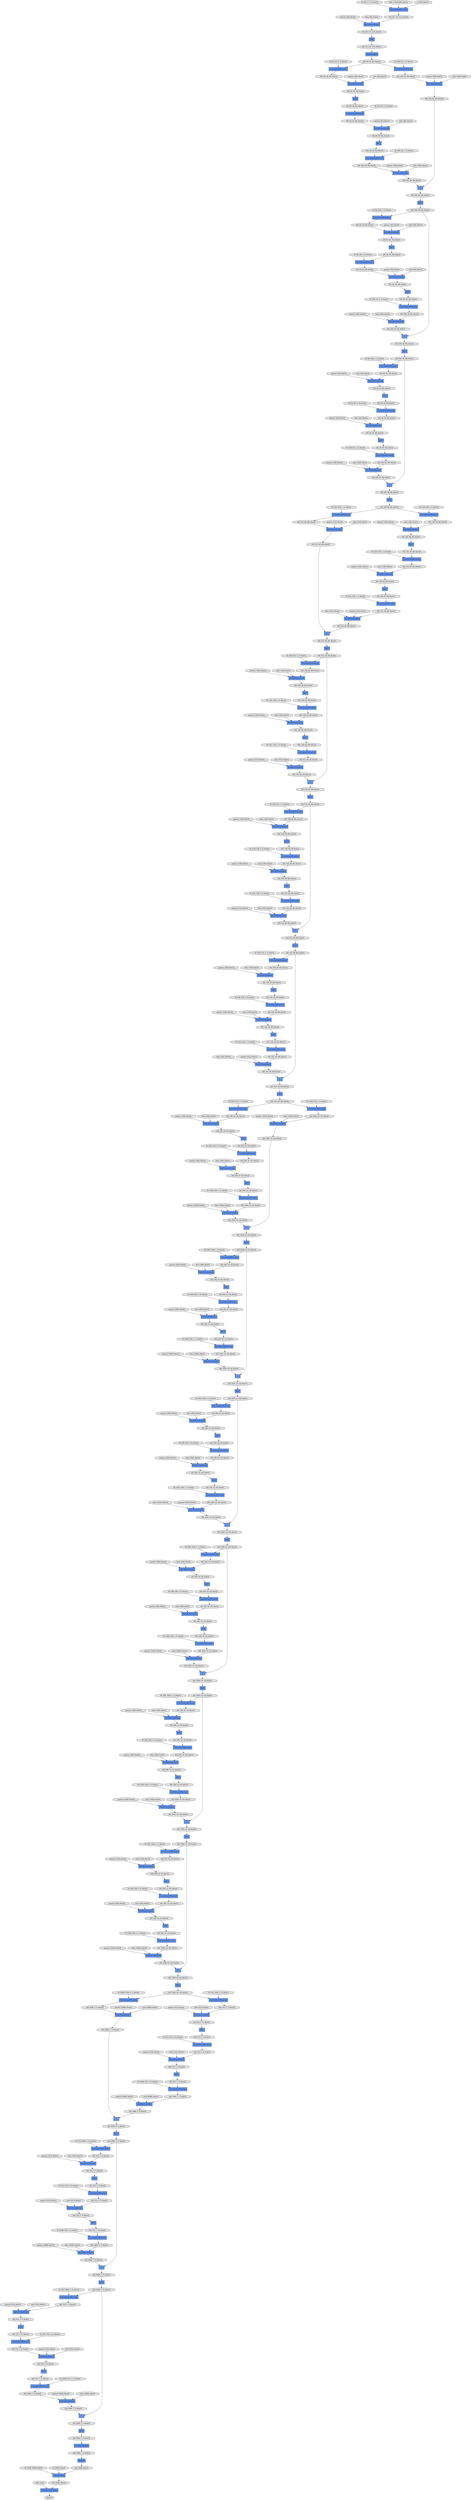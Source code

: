 digraph graphname{rankdir=TB;47863405117520 [label="(64, 256, 56, 56), float32",shape="octagon",fillcolor="#E0E0E0",style="filled"];47863405117712 [label="(64, 64, 56, 56), float32",shape="octagon",fillcolor="#E0E0E0",style="filled"];47861638529296 [label="W: (256, 64, 1, 1), float32",shape="octagon",fillcolor="#E0E0E0",style="filled"];47863412195664 [label="(64, 1000), float32",shape="octagon",fillcolor="#E0E0E0",style="filled"];47863405117904 [label="_ + _",shape="record",fillcolor="#6495ED",style="filled"];47861638595024 [label="gamma: (256), float32",shape="octagon",fillcolor="#E0E0E0",style="filled"];47861638660624 [label="gamma: (512), float32",shape="octagon",fillcolor="#E0E0E0",style="filled"];47863405117968 [label="Convolution2DFunction",shape="record",fillcolor="#6495ED",style="filled"];47863405118096 [label="ReLU",shape="record",fillcolor="#6495ED",style="filled"];47863412196048 [label="float32",shape="octagon",fillcolor="#E0E0E0",style="filled"];47863405118160 [label="ReLU",shape="record",fillcolor="#6495ED",style="filled"];47861638595344 [label="beta: (256), float32",shape="octagon",fillcolor="#E0E0E0",style="filled"];47861638529808 [label="gamma: (256), float32",shape="octagon",fillcolor="#E0E0E0",style="filled"];47863405118224 [label="Convolution2DFunction",shape="record",fillcolor="#6495ED",style="filled"];47861638660944 [label="beta: (512), float32",shape="octagon",fillcolor="#E0E0E0",style="filled"];47863405118288 [label="Convolution2DFunction",shape="record",fillcolor="#6495ED",style="filled"];47863405118352 [label="(64, 64, 56, 56), float32",shape="octagon",fillcolor="#E0E0E0",style="filled"];47863405118544 [label="(64, 64, 56, 56), float32",shape="octagon",fillcolor="#E0E0E0",style="filled"];47861638530128 [label="beta: (256), float32",shape="octagon",fillcolor="#E0E0E0",style="filled"];47861638595856 [label="W: (64, 256, 1, 1), float32",shape="octagon",fillcolor="#E0E0E0",style="filled"];47863405118736 [label="(64, 256, 56, 56), float32",shape="octagon",fillcolor="#E0E0E0",style="filled"];47861638661456 [label="W: (128, 512, 1, 1), float32",shape="octagon",fillcolor="#E0E0E0",style="filled"];47861638530576 [label="_ + _",shape="record",fillcolor="#6495ED",style="filled"];47863405119184 [label="BatchNormalization",shape="record",fillcolor="#6495ED",style="filled"];47861638596368 [label="gamma: (64), float32",shape="octagon",fillcolor="#E0E0E0",style="filled"];47863405119248 [label="(64, 64, 56, 56), float32",shape="octagon",fillcolor="#E0E0E0",style="filled"];47861638661968 [label="gamma: (128), float32",shape="octagon",fillcolor="#E0E0E0",style="filled"];47863405119376 [label="ReLU",shape="record",fillcolor="#6495ED",style="filled"];47861638530960 [label="W: (64, 256, 1, 1), float32",shape="octagon",fillcolor="#E0E0E0",style="filled"];47863405119440 [label="BatchNormalization",shape="record",fillcolor="#6495ED",style="filled"];47863405119504 [label="(64, 64, 56, 56), float32",shape="octagon",fillcolor="#E0E0E0",style="filled"];47861638596688 [label="beta: (64), float32",shape="octagon",fillcolor="#E0E0E0",style="filled"];47863405119568 [label="ReLU",shape="record",fillcolor="#6495ED",style="filled"];47861638662288 [label="beta: (128), float32",shape="octagon",fillcolor="#E0E0E0",style="filled"];47863405119632 [label="(64, 256, 56, 56), float32",shape="octagon",fillcolor="#E0E0E0",style="filled"];47863405119696 [label="(64, 256, 56, 56), float32",shape="octagon",fillcolor="#E0E0E0",style="filled"];47861638531344 [label="gamma: (64), float32",shape="octagon",fillcolor="#E0E0E0",style="filled"];47863405119824 [label="(64, 64, 56, 56), float32",shape="octagon",fillcolor="#E0E0E0",style="filled"];47861638597008 [label="W: (64, 64, 3, 3), float32",shape="octagon",fillcolor="#E0E0E0",style="filled"];47861638662608 [label="W: (128, 128, 3, 3), float32",shape="octagon",fillcolor="#E0E0E0",style="filled"];47863405119952 [label="ReLU",shape="record",fillcolor="#6495ED",style="filled"];47861638531664 [label="beta: (64), float32",shape="octagon",fillcolor="#E0E0E0",style="filled"];47863405120080 [label="(64, 256, 56, 56), float32",shape="octagon",fillcolor="#E0E0E0",style="filled"];47863405120144 [label="BatchNormalization",shape="record",fillcolor="#6495ED",style="filled"];47863405120208 [label="(64, 256, 56, 56), float32",shape="octagon",fillcolor="#E0E0E0",style="filled"];47861638597520 [label="gamma: (64), float32",shape="octagon",fillcolor="#E0E0E0",style="filled"];47861638531984 [label="W: (64, 64, 3, 3), float32",shape="octagon",fillcolor="#E0E0E0",style="filled"];47863405120400 [label="BatchNormalization",shape="record",fillcolor="#6495ED",style="filled"];47861638663120 [label="gamma: (128), float32",shape="octagon",fillcolor="#E0E0E0",style="filled"];47863405120464 [label="(64, 64, 56, 56), float32",shape="octagon",fillcolor="#E0E0E0",style="filled"];47863405120528 [label="(64, 64, 56, 56), float32",shape="octagon",fillcolor="#E0E0E0",style="filled"];47863405120592 [label="Convolution2DFunction",shape="record",fillcolor="#6495ED",style="filled"];47861638433936 [label="W: (64, 3, 7, 7), float32",shape="octagon",fillcolor="#E0E0E0",style="filled"];47861638597840 [label="beta: (64), float32",shape="octagon",fillcolor="#E0E0E0",style="filled"];47863405120720 [label="(64, 64, 56, 56), float32",shape="octagon",fillcolor="#E0E0E0",style="filled"];47861638663440 [label="beta: (128), float32",shape="octagon",fillcolor="#E0E0E0",style="filled"];47861638532368 [label="gamma: (64), float32",shape="octagon",fillcolor="#E0E0E0",style="filled"];47863405120848 [label="(64, 64, 56, 56), float32",shape="octagon",fillcolor="#E0E0E0",style="filled"];47863405120912 [label="BatchNormalization",shape="record",fillcolor="#6495ED",style="filled"];47861638598160 [label="W: (256, 64, 1, 1), float32",shape="octagon",fillcolor="#E0E0E0",style="filled"];47863405121040 [label="Convolution2DFunction",shape="record",fillcolor="#6495ED",style="filled"];47861638663760 [label="W: (512, 128, 1, 1), float32",shape="octagon",fillcolor="#E0E0E0",style="filled"];47861638532688 [label="beta: (64), float32",shape="octagon",fillcolor="#E0E0E0",style="filled"];47863405121232 [label="Convolution2DFunction",shape="record",fillcolor="#6495ED",style="filled"];47861638533008 [label="W: (256, 64, 1, 1), float32",shape="octagon",fillcolor="#E0E0E0",style="filled"];47863405121488 [label="BatchNormalization",shape="record",fillcolor="#6495ED",style="filled"];47861638697040 [label="beta: (512), float32",shape="octagon",fillcolor="#E0E0E0",style="filled"];47863412166800 [label="BatchNormalization",shape="record",fillcolor="#6495ED",style="filled"];47861638762640 [label="beta: (1024), float32",shape="octagon",fillcolor="#E0E0E0",style="filled"];47863412166928 [label="(64, 512, 7, 7), float32",shape="octagon",fillcolor="#E0E0E0",style="filled"];47861638795728 [label="gamma: (256), float32",shape="octagon",fillcolor="#E0E0E0",style="filled"];47861638861328 [label="gamma: (512), float32",shape="octagon",fillcolor="#E0E0E0",style="filled"];47861638763152 [label="W: (256, 1024, 1, 1), float32",shape="octagon",fillcolor="#E0E0E0",style="filled"];47861638697616 [label="W: (256, 512, 1, 1), float32",shape="octagon",fillcolor="#E0E0E0",style="filled"];47863412167376 [label="(64, 512, 7, 7), float32",shape="octagon",fillcolor="#E0E0E0",style="filled"];47861638796048 [label="beta: (256), float32",shape="octagon",fillcolor="#E0E0E0",style="filled"];47861638861648 [label="beta: (512), float32",shape="octagon",fillcolor="#E0E0E0",style="filled"];47861638796368 [label="W: (256, 256, 3, 3), float32",shape="octagon",fillcolor="#E0E0E0",style="filled"];47861638861968 [label="W: (512, 512, 3, 3), float32",shape="octagon",fillcolor="#E0E0E0",style="filled"];47861638763664 [label="gamma: (256), float32",shape="octagon",fillcolor="#E0E0E0",style="filled"];47861638698128 [label="gamma: (256), float32",shape="octagon",fillcolor="#E0E0E0",style="filled"];47863412168016 [label="LinearFunction",shape="record",fillcolor="#6495ED",style="filled"];47863412168080 [label="(64, 512, 7, 7), float32",shape="octagon",fillcolor="#E0E0E0",style="filled"];47861638763984 [label="beta: (256), float32",shape="octagon",fillcolor="#E0E0E0",style="filled"];47861638698448 [label="beta: (256), float32",shape="octagon",fillcolor="#E0E0E0",style="filled"];47861638796880 [label="gamma: (256), float32",shape="octagon",fillcolor="#E0E0E0",style="filled"];47863412168336 [label="(64, 512, 7, 7), float32",shape="octagon",fillcolor="#E0E0E0",style="filled"];47861638862480 [label="gamma: (512), float32",shape="octagon",fillcolor="#E0E0E0",style="filled"];47863412168464 [label="(64), int32",shape="octagon",fillcolor="#E0E0E0",style="filled"];47861638764304 [label="W: (256, 256, 3, 3), float32",shape="octagon",fillcolor="#E0E0E0",style="filled"];47861638698768 [label="W: (256, 256, 3, 3), float32",shape="octagon",fillcolor="#E0E0E0",style="filled"];47861638797200 [label="beta: (256), float32",shape="octagon",fillcolor="#E0E0E0",style="filled"];47861638862800 [label="beta: (512), float32",shape="octagon",fillcolor="#E0E0E0",style="filled"];47863412168656 [label="ReLU",shape="record",fillcolor="#6495ED",style="filled"];47863412168720 [label="(64, 2048, 7, 7), float32",shape="octagon",fillcolor="#E0E0E0",style="filled"];47863412168848 [label="(64, 2048, 7, 7), float32",shape="octagon",fillcolor="#E0E0E0",style="filled"];47861638797520 [label="W: (1024, 256, 1, 1), float32",shape="octagon",fillcolor="#E0E0E0",style="filled"];47861638863120 [label="W: (2048, 512, 1, 1), float32",shape="octagon",fillcolor="#E0E0E0",style="filled"];47861638764816 [label="gamma: (256), float32",shape="octagon",fillcolor="#E0E0E0",style="filled"];47861638699280 [label="gamma: (256), float32",shape="octagon",fillcolor="#E0E0E0",style="filled"];47861638765136 [label="beta: (256), float32",shape="octagon",fillcolor="#E0E0E0",style="filled"];47861638699600 [label="beta: (256), float32",shape="octagon",fillcolor="#E0E0E0",style="filled"];47863412169424 [label="(64, 2048, 7, 7), float32",shape="octagon",fillcolor="#E0E0E0",style="filled"];47861638798032 [label="gamma: (1024), float32",shape="octagon",fillcolor="#E0E0E0",style="filled"];47861638863632 [label="gamma: (2048), float32",shape="octagon",fillcolor="#E0E0E0",style="filled"];47861638765456 [label="W: (1024, 256, 1, 1), float32",shape="octagon",fillcolor="#E0E0E0",style="filled"];47861638699920 [label="W: (1024, 256, 1, 1), float32",shape="octagon",fillcolor="#E0E0E0",style="filled"];47861638798352 [label="beta: (1024), float32",shape="octagon",fillcolor="#E0E0E0",style="filled"];47861638863952 [label="beta: (2048), float32",shape="octagon",fillcolor="#E0E0E0",style="filled"];47863412170000 [label="(64, 2048, 7, 7), float32",shape="octagon",fillcolor="#E0E0E0",style="filled"];47861558615376 [label="ReLU",shape="record",fillcolor="#6495ED",style="filled"];47863412170128 [label="(64, 2048, 1, 1), float32",shape="octagon",fillcolor="#E0E0E0",style="filled"];47861638765968 [label="gamma: (1024), float32",shape="octagon",fillcolor="#E0E0E0",style="filled"];47861638700432 [label="gamma: (1024), float32",shape="octagon",fillcolor="#E0E0E0",style="filled"];47861638798928 [label="W: (512, 1024, 1, 1), float32",shape="octagon",fillcolor="#E0E0E0",style="filled"];47861638700752 [label="beta: (1024), float32",shape="octagon",fillcolor="#E0E0E0",style="filled"];47861638864592 [label="W: (1000, 2048), float32",shape="octagon",fillcolor="#E0E0E0",style="filled"];47861638766288 [label="beta: (1024), float32",shape="octagon",fillcolor="#E0E0E0",style="filled"];47863412170512 [label="(64, 2048), float32",shape="octagon",fillcolor="#E0E0E0",style="filled"];47861638864656 [label="MaxPoolingND",shape="record",fillcolor="#6495ED",style="filled"];47863356104784 [label="Convolution2DFunction",shape="record",fillcolor="#6495ED",style="filled"];47861638504528 [label="gamma: (64), float32",shape="octagon",fillcolor="#E0E0E0",style="filled"];47861638734032 [label="gamma: (1024), float32",shape="octagon",fillcolor="#E0E0E0",style="filled"];47863356104976 [label="ReLU",shape="record",fillcolor="#6495ED",style="filled"];47861638504848 [label="beta: (64), float32",shape="octagon",fillcolor="#E0E0E0",style="filled"];47863356105168 [label="(64, 512, 28, 28), float32",shape="octagon",fillcolor="#E0E0E0",style="filled"];47863412072976 [label="(64, 1024, 14, 14), float32",shape="octagon",fillcolor="#E0E0E0",style="filled"];47861638734352 [label="beta: (1024), float32",shape="octagon",fillcolor="#E0E0E0",style="filled"];47863356105296 [label="BatchNormalization",shape="record",fillcolor="#6495ED",style="filled"];47863356105552 [label="(64, 128, 28, 28), float32",shape="octagon",fillcolor="#E0E0E0",style="filled"];47861638505424 [label="W: (64, 64, 1, 1), float32",shape="octagon",fillcolor="#E0E0E0",style="filled"];47863412073488 [label="ReLU",shape="record",fillcolor="#6495ED",style="filled"];47861638734864 [label="W: (256, 1024, 1, 1), float32",shape="octagon",fillcolor="#E0E0E0",style="filled"];47863356105744 [label="_ + _",shape="record",fillcolor="#6495ED",style="filled"];47863356072976 [label="BatchNormalization",shape="record",fillcolor="#6495ED",style="filled"];47863412073552 [label="(64, 1024, 14, 14), float32",shape="octagon",fillcolor="#E0E0E0",style="filled"];47863356105872 [label="(64, 128, 28, 28), float32",shape="octagon",fillcolor="#E0E0E0",style="filled"];47863356073104 [label="(64, 256, 56, 56), float32",shape="octagon",fillcolor="#E0E0E0",style="filled"];47863412073680 [label="Convolution2DFunction",shape="record",fillcolor="#6495ED",style="filled"];47863356073168 [label="(64, 256, 56, 56), float32",shape="octagon",fillcolor="#E0E0E0",style="filled"];47863412073808 [label="(64, 256, 14, 14), float32",shape="octagon",fillcolor="#E0E0E0",style="filled"];47863356073296 [label="(64, 256, 56, 56), float32",shape="octagon",fillcolor="#E0E0E0",style="filled"];47861638505808 [label="gamma: (64), float32",shape="octagon",fillcolor="#E0E0E0",style="filled"];47863356106128 [label="(64, 64, 56, 56), float32",shape="octagon",fillcolor="#E0E0E0",style="filled"];47861638735376 [label="gamma: (256), float32",shape="octagon",fillcolor="#E0E0E0",style="filled"];47863356073488 [label="BatchNormalization",shape="record",fillcolor="#6495ED",style="filled"];47863356106256 [label="(64, 64, 56, 56), float32",shape="octagon",fillcolor="#E0E0E0",style="filled"];47863356073552 [label="ReLU",shape="record",fillcolor="#6495ED",style="filled"];47861638506128 [label="beta: (64), float32",shape="octagon",fillcolor="#E0E0E0",style="filled"];47863356106448 [label="ReLU",shape="record",fillcolor="#6495ED",style="filled"];47863412074192 [label="BatchNormalization",shape="record",fillcolor="#6495ED",style="filled"];47863356073680 [label="Convolution2DFunction",shape="record",fillcolor="#6495ED",style="filled"];47863356106512 [label="Convolution2DFunction",shape="record",fillcolor="#6495ED",style="filled"];47863356073744 [label="(64, 64, 56, 56), float32",shape="octagon",fillcolor="#E0E0E0",style="filled"];47861638735696 [label="beta: (256), float32",shape="octagon",fillcolor="#E0E0E0",style="filled"];47863356106576 [label="BatchNormalization",shape="record",fillcolor="#6495ED",style="filled"];47863356073808 [label="(64, 64, 56, 56), float32",shape="octagon",fillcolor="#E0E0E0",style="filled"];47863356106640 [label="(64, 256, 56, 56), float32",shape="octagon",fillcolor="#E0E0E0",style="filled"];47863356073872 [label="BatchNormalization",shape="record",fillcolor="#6495ED",style="filled"];47863412074448 [label="BatchNormalization",shape="record",fillcolor="#6495ED",style="filled"];47861638506448 [label="W: (64, 64, 3, 3), float32",shape="octagon",fillcolor="#E0E0E0",style="filled"];47863412074512 [label="(64, 256, 14, 14), float32",shape="octagon",fillcolor="#E0E0E0",style="filled"];47863412074640 [label="ReLU",shape="record",fillcolor="#6495ED",style="filled"];47861638736016 [label="W: (256, 256, 3, 3), float32",shape="octagon",fillcolor="#E0E0E0",style="filled"];47863356106896 [label="(64, 128, 28, 28), float32",shape="octagon",fillcolor="#E0E0E0",style="filled"];47863356074128 [label="_ + _",shape="record",fillcolor="#6495ED",style="filled"];47863412074768 [label="(64, 256, 14, 14), float32",shape="octagon",fillcolor="#E0E0E0",style="filled"];47863356107024 [label="(64, 128, 28, 28), float32",shape="octagon",fillcolor="#E0E0E0",style="filled"];47863356107088 [label="Convolution2DFunction",shape="record",fillcolor="#6495ED",style="filled"];47863356107152 [label="(64, 128, 28, 28), float32",shape="octagon",fillcolor="#E0E0E0",style="filled"];47863356074384 [label="(64, 64, 56, 56), float32",shape="octagon",fillcolor="#E0E0E0",style="filled"];47863356074448 [label="(64, 256, 56, 56), float32",shape="octagon",fillcolor="#E0E0E0",style="filled"];47861638506960 [label="gamma: (64), float32",shape="octagon",fillcolor="#E0E0E0",style="filled"];47861638736528 [label="gamma: (256), float32",shape="octagon",fillcolor="#E0E0E0",style="filled"];47863412075216 [label="(64, 256, 14, 14), float32",shape="octagon",fillcolor="#E0E0E0",style="filled"];47861638507280 [label="beta: (64), float32",shape="octagon",fillcolor="#E0E0E0",style="filled"];47863356107600 [label="ReLU",shape="record",fillcolor="#6495ED",style="filled"];47863356074832 [label="(64, 64, 56, 56), float32",shape="octagon",fillcolor="#E0E0E0",style="filled"];47863356107664 [label="(64, 256, 56, 56), float32",shape="octagon",fillcolor="#E0E0E0",style="filled"];47863356074896 [label="ReLU",shape="record",fillcolor="#6495ED",style="filled"];47861638736848 [label="beta: (256), float32",shape="octagon",fillcolor="#E0E0E0",style="filled"];47863356074960 [label="ReLU",shape="record",fillcolor="#6495ED",style="filled"];47863356075024 [label="Convolution2DFunction",shape="record",fillcolor="#6495ED",style="filled"];47863412075600 [label="BatchNormalization",shape="record",fillcolor="#6495ED",style="filled"];47863356107856 [label="(64, 128, 28, 28), float32",shape="octagon",fillcolor="#E0E0E0",style="filled"];47863356075088 [label="Convolution2DFunction",shape="record",fillcolor="#6495ED",style="filled"];47861638507600 [label="W: (256, 64, 1, 1), float32",shape="octagon",fillcolor="#E0E0E0",style="filled"];47863356107984 [label="(64, 256, 56, 56), float32",shape="octagon",fillcolor="#E0E0E0",style="filled"];47861638737168 [label="W: (1024, 256, 1, 1), float32",shape="octagon",fillcolor="#E0E0E0",style="filled"];47863356108048 [label="BatchNormalization",shape="record",fillcolor="#6495ED",style="filled"];47863412075856 [label="Convolution2DFunction",shape="record",fillcolor="#6495ED",style="filled"];47863412075920 [label="(64, 256, 14, 14), float32",shape="octagon",fillcolor="#E0E0E0",style="filled"];47863356075472 [label="(64, 64, 56, 56), float32",shape="octagon",fillcolor="#E0E0E0",style="filled"];47863412076048 [label="_ + _",shape="record",fillcolor="#6495ED",style="filled"];47863356108304 [label="ReLU",shape="record",fillcolor="#6495ED",style="filled"];47861638508112 [label="gamma: (256), float32",shape="octagon",fillcolor="#E0E0E0",style="filled"];47863412076176 [label="(64, 256, 14, 14), float32",shape="octagon",fillcolor="#E0E0E0",style="filled"];47863356108432 [label="Convolution2DFunction",shape="record",fillcolor="#6495ED",style="filled"];47863412076304 [label="ReLU",shape="record",fillcolor="#6495ED",style="filled"];47861638737680 [label="gamma: (1024), float32",shape="octagon",fillcolor="#E0E0E0",style="filled"];47863356075792 [label="BatchNormalization",shape="record",fillcolor="#6495ED",style="filled"];47863356108624 [label="BatchNormalization",shape="record",fillcolor="#6495ED",style="filled"];47863356075856 [label="(64, 64, 56, 56), float32",shape="octagon",fillcolor="#E0E0E0",style="filled"];47861638508432 [label="beta: (256), float32",shape="octagon",fillcolor="#E0E0E0",style="filled"];47863412076496 [label="Convolution2DFunction",shape="record",fillcolor="#6495ED",style="filled"];47863356108752 [label="(64, 256, 56, 56), float32",shape="octagon",fillcolor="#E0E0E0",style="filled"];47863356043344 [label="(64, 256, 14, 14), float32",shape="octagon",fillcolor="#E0E0E0",style="filled"];47861638639696 [label="beta: (512), float32",shape="octagon",fillcolor="#E0E0E0",style="filled"];47863356174480 [label="ReLU",shape="record",fillcolor="#6495ED",style="filled"];47863356174544 [label="BatchNormalization",shape="record",fillcolor="#6495ED",style="filled"];47863412044048 [label="(64, 1024, 14, 14), float32",shape="octagon",fillcolor="#E0E0E0",style="filled"];47863356174608 [label="Convolution2DFunction",shape="record",fillcolor="#6495ED",style="filled"];47863412109648 [label="(64, 1024, 14, 14), float32",shape="octagon",fillcolor="#E0E0E0",style="filled"];47863405293904 [label="BatchNormalization",shape="record",fillcolor="#6495ED",style="filled"];47861638836624 [label="W: (512, 2048, 1, 1), float32",shape="octagon",fillcolor="#E0E0E0",style="filled"];47863405293968 [label="(64, 256, 14, 14), float32",shape="octagon",fillcolor="#E0E0E0",style="filled"];47863405228432 [label="(64, 512, 28, 28), float32",shape="octagon",fillcolor="#E0E0E0",style="filled"];47861638640016 [label="W: (512, 256, 1, 1), float32",shape="octagon",fillcolor="#E0E0E0",style="filled"];47863356043728 [label="(64, 1024, 14, 14), float32",shape="octagon",fillcolor="#E0E0E0",style="filled"];47863412109776 [label="(64, 1024, 14, 14), float32",shape="octagon",fillcolor="#E0E0E0",style="filled"];47863405228496 [label="ReLU",shape="record",fillcolor="#6495ED",style="filled"];47863356174736 [label="Convolution2DFunction",shape="record",fillcolor="#6495ED",style="filled"];47863405294096 [label="Convolution2DFunction",shape="record",fillcolor="#6495ED",style="filled"];47863405228560 [label="(64, 512, 28, 28), float32",shape="octagon",fillcolor="#E0E0E0",style="filled"];47863356174864 [label="BatchNormalization",shape="record",fillcolor="#6495ED",style="filled"];47863356043856 [label="(64, 1024, 14, 14), float32",shape="octagon",fillcolor="#E0E0E0",style="filled"];47863405228624 [label="(64, 128, 28, 28), float32",shape="octagon",fillcolor="#E0E0E0",style="filled"];47863356174928 [label="(64, 64, 113, 113), float32",shape="octagon",fillcolor="#E0E0E0",style="filled"];47863405294224 [label="(64, 256, 14, 14), float32",shape="octagon",fillcolor="#E0E0E0",style="filled"];47863412044560 [label="ReLU",shape="record",fillcolor="#6495ED",style="filled"];47863356175120 [label="(64, 64, 113, 113), float32",shape="octagon",fillcolor="#E0E0E0",style="filled"];47863412044624 [label="(64, 1024, 14, 14), float32",shape="octagon",fillcolor="#E0E0E0",style="filled"];47863356175184 [label="Convolution2DFunction",shape="record",fillcolor="#6495ED",style="filled"];47861638837136 [label="gamma: (512), float32",shape="octagon",fillcolor="#E0E0E0",style="filled"];47863405228944 [label="Convolution2DFunction",shape="record",fillcolor="#6495ED",style="filled"];47861638640528 [label="gamma: (512), float32",shape="octagon",fillcolor="#E0E0E0",style="filled"];47863356175248 [label="(64, 3, 226, 226), float32",shape="octagon",fillcolor="#E0E0E0",style="filled"];47863412110288 [label="BatchNormalization",shape="record",fillcolor="#6495ED",style="filled"];47863405229008 [label="(64, 512, 28, 28), float32",shape="octagon",fillcolor="#E0E0E0",style="filled"];47863356175312 [label="(64, 64, 113, 113), float32",shape="octagon",fillcolor="#E0E0E0",style="filled"];47863412110352 [label="(64, 1024, 14, 14), float32",shape="octagon",fillcolor="#E0E0E0",style="filled"];47863405229072 [label="ReLU",shape="record",fillcolor="#6495ED",style="filled"];47863412044880 [label="(64, 256, 14, 14), float32",shape="octagon",fillcolor="#E0E0E0",style="filled"];47863405294672 [label="(64, 256, 14, 14), float32",shape="octagon",fillcolor="#E0E0E0",style="filled"];47863405229136 [label="(64, 512, 28, 28), float32",shape="octagon",fillcolor="#E0E0E0",style="filled"];47863356044432 [label="(64, 1024, 14, 14), float32",shape="octagon",fillcolor="#E0E0E0",style="filled"];47861638837456 [label="beta: (512), float32",shape="octagon",fillcolor="#E0E0E0",style="filled"];47863405229264 [label="BatchNormalization",shape="record",fillcolor="#6495ED",style="filled"];47861638640848 [label="beta: (512), float32",shape="octagon",fillcolor="#E0E0E0",style="filled"];47863405229328 [label="(64, 512, 28, 28), float32",shape="octagon",fillcolor="#E0E0E0",style="filled"];47863405229392 [label="BatchNormalization",shape="record",fillcolor="#6495ED",style="filled"];47863412045264 [label="BatchNormalization",shape="record",fillcolor="#6495ED",style="filled"];47863405295056 [label="ReLU",shape="record",fillcolor="#6495ED",style="filled"];47861638837776 [label="W: (512, 512, 3, 3), float32",shape="octagon",fillcolor="#E0E0E0",style="filled"];47863412110864 [label="Convolution2DFunction",shape="record",fillcolor="#6495ED",style="filled"];47863412110928 [label="(64, 1024, 14, 14), float32",shape="octagon",fillcolor="#E0E0E0",style="filled"];47863356044944 [label="AveragePooling2D",shape="record",fillcolor="#6495ED",style="filled"];47863405229712 [label="Convolution2DFunction",shape="record",fillcolor="#6495ED",style="filled"];47863412111056 [label="BatchNormalization",shape="record",fillcolor="#6495ED",style="filled"];47863356045008 [label="(64, 1024, 14, 14), float32",shape="octagon",fillcolor="#E0E0E0",style="filled"];47863412045520 [label="BatchNormalization",shape="record",fillcolor="#6495ED",style="filled"];47863405295312 [label="BatchNormalization",shape="record",fillcolor="#6495ED",style="filled"];47863412045584 [label="(64, 256, 14, 14), float32",shape="octagon",fillcolor="#E0E0E0",style="filled"];47863405295376 [label="(64, 256, 14, 14), float32",shape="octagon",fillcolor="#E0E0E0",style="filled"];47863405229776 [label="(64, 128, 28, 28), float32",shape="octagon",fillcolor="#E0E0E0",style="filled"];47861638641360 [label="W: (128, 512, 1, 1), float32",shape="octagon",fillcolor="#E0E0E0",style="filled"];47863356045136 [label="(64, 512, 7, 7), float32",shape="octagon",fillcolor="#E0E0E0",style="filled"];47863412111184 [label="(64, 256, 14, 14), float32",shape="octagon",fillcolor="#E0E0E0",style="filled"];47863405229904 [label="(64, 128, 28, 28), float32",shape="octagon",fillcolor="#E0E0E0",style="filled"];47863412045712 [label="Convolution2DFunction",shape="record",fillcolor="#6495ED",style="filled"];47863405295504 [label="Convolution2DFunction",shape="record",fillcolor="#6495ED",style="filled"];47863356045200 [label="Convolution2DFunction",shape="record",fillcolor="#6495ED",style="filled"];47863405230032 [label="(64, 128, 28, 28), float32",shape="octagon",fillcolor="#E0E0E0",style="filled"];47861638838288 [label="gamma: (512), float32",shape="octagon",fillcolor="#E0E0E0",style="filled"];47863412045840 [label="(64, 256, 14, 14), float32",shape="octagon",fillcolor="#E0E0E0",style="filled"];47863405295632 [label="(64, 256, 14, 14), float32",shape="octagon",fillcolor="#E0E0E0",style="filled"];47863405230096 [label="_ + _",shape="record",fillcolor="#6495ED",style="filled"];47863405230160 [label="ReLU",shape="record",fillcolor="#6495ED",style="filled"];47863405230224 [label="BatchNormalization",shape="record",fillcolor="#6495ED",style="filled"];47863412111568 [label="BatchNormalization",shape="record",fillcolor="#6495ED",style="filled"];47861638641872 [label="gamma: (128), float32",shape="octagon",fillcolor="#E0E0E0",style="filled"];47863356045584 [label="BatchNormalization",shape="record",fillcolor="#6495ED",style="filled"];47861638838608 [label="beta: (512), float32",shape="octagon",fillcolor="#E0E0E0",style="filled"];47863405295952 [label="BatchNormalization",shape="record",fillcolor="#6495ED",style="filled"];47863405296016 [label="(64, 1024, 14, 14), float32",shape="octagon",fillcolor="#E0E0E0",style="filled"];47863405230480 [label="Convolution2DFunction",shape="record",fillcolor="#6495ED",style="filled"];47863412111824 [label="Convolution2DFunction",shape="record",fillcolor="#6495ED",style="filled"];47863412046288 [label="(64, 256, 14, 14), float32",shape="octagon",fillcolor="#E0E0E0",style="filled"];47863405230544 [label="(64, 128, 28, 28), float32",shape="octagon",fillcolor="#E0E0E0",style="filled"];47863356045840 [label="Convolution2DFunction",shape="record",fillcolor="#6495ED",style="filled"];47863412111888 [label="(64, 256, 14, 14), float32",shape="octagon",fillcolor="#E0E0E0",style="filled"];47863405230608 [label="(64, 512, 28, 28), float32",shape="octagon",fillcolor="#E0E0E0",style="filled"];47861638642192 [label="beta: (128), float32",shape="octagon",fillcolor="#E0E0E0",style="filled"];47863356045904 [label="(64, 512, 7, 7), float32",shape="octagon",fillcolor="#E0E0E0",style="filled"];47863405296208 [label="_ + _",shape="record",fillcolor="#6495ED",style="filled"];47863405230672 [label="(64, 128, 28, 28), float32",shape="octagon",fillcolor="#E0E0E0",style="filled"];47861638838928 [label="W: (2048, 512, 1, 1), float32",shape="octagon",fillcolor="#E0E0E0",style="filled"];47863412112016 [label="Convolution2DFunction",shape="record",fillcolor="#6495ED",style="filled"];47863356046032 [label="_ + _",shape="record",fillcolor="#6495ED",style="filled"];47863405230800 [label="(64, 512, 28, 28), float32",shape="octagon",fillcolor="#E0E0E0",style="filled"];47863412112144 [label="(64, 256, 14, 14), float32",shape="octagon",fillcolor="#E0E0E0",style="filled"];47863405296400 [label="Convolution2DFunction",shape="record",fillcolor="#6495ED",style="filled"];47863405230864 [label="BatchNormalization",shape="record",fillcolor="#6495ED",style="filled"];47863356046160 [label="(64, 512, 7, 7), float32",shape="octagon",fillcolor="#E0E0E0",style="filled"];47863412046672 [label="Convolution2DFunction",shape="record",fillcolor="#6495ED",style="filled"];47863405230928 [label="BatchNormalization",shape="record",fillcolor="#6495ED",style="filled"];47861638642512 [label="W: (128, 128, 3, 3), float32",shape="octagon",fillcolor="#E0E0E0",style="filled"];47863405296656 [label="BatchNormalization",shape="record",fillcolor="#6495ED",style="filled"];47863412046928 [label="BatchNormalization",shape="record",fillcolor="#6495ED",style="filled"];47863405296720 [label="(64, 1024, 14, 14), float32",shape="octagon",fillcolor="#E0E0E0",style="filled"];47863405231184 [label="Convolution2DFunction",shape="record",fillcolor="#6495ED",style="filled"];47861560720464 [label="b: (64), float32",shape="octagon",fillcolor="#E0E0E0",style="filled"];47861638839440 [label="gamma: (2048), float32",shape="octagon",fillcolor="#E0E0E0",style="filled"];47863412112528 [label="(64, 256, 14, 14), float32",shape="octagon",fillcolor="#E0E0E0",style="filled"];47863412046992 [label="(64, 256, 14, 14), float32",shape="octagon",fillcolor="#E0E0E0",style="filled"];47863405231248 [label="(64, 512, 28, 28), float32",shape="octagon",fillcolor="#E0E0E0",style="filled"];47863356046544 [label="ReLU",shape="record",fillcolor="#6495ED",style="filled"];47863405296848 [label="(64, 1024, 14, 14), float32",shape="octagon",fillcolor="#E0E0E0",style="filled"];47861805399248 [label="ReLU",shape="record",fillcolor="#6495ED",style="filled"];47863356046608 [label="(64, 512, 7, 7), float32",shape="octagon",fillcolor="#E0E0E0",style="filled"];47863412047120 [label="ReLU",shape="record",fillcolor="#6495ED",style="filled"];47863405231376 [label="(64, 128, 28, 28), float32",shape="octagon",fillcolor="#E0E0E0",style="filled"];47863405231440 [label="ReLU",shape="record",fillcolor="#6495ED",style="filled"];47861638643024 [label="gamma: (128), float32",shape="octagon",fillcolor="#E0E0E0",style="filled"];47863412047248 [label="(64, 256, 14, 14), float32",shape="octagon",fillcolor="#E0E0E0",style="filled"];47863405297040 [label="ReLU",shape="record",fillcolor="#6495ED",style="filled"];47863405231504 [label="(64, 512, 28, 28), float32",shape="octagon",fillcolor="#E0E0E0",style="filled"];47861638839760 [label="beta: (2048), float32",shape="octagon",fillcolor="#E0E0E0",style="filled"];47863412112848 [label="ReLU",shape="record",fillcolor="#6495ED",style="filled"];47863405231632 [label="_ + _",shape="record",fillcolor="#6495ED",style="filled"];47863405231696 [label="Convolution2DFunction",shape="record",fillcolor="#6495ED",style="filled"];47863405297296 [label="Convolution2DFunction",shape="record",fillcolor="#6495ED",style="filled"];47863356046992 [label="BatchNormalization",shape="record",fillcolor="#6495ED",style="filled"];47861638643344 [label="beta: (128), float32",shape="octagon",fillcolor="#E0E0E0",style="filled"];47863412113104 [label="BatchNormalization",shape="record",fillcolor="#6495ED",style="filled"];47863412047568 [label="ReLU",shape="record",fillcolor="#6495ED",style="filled"];47863412113168 [label="(64, 256, 14, 14), float32",shape="octagon",fillcolor="#E0E0E0",style="filled"];47863412047632 [label="(64, 1024, 14, 14), float32",shape="octagon",fillcolor="#E0E0E0",style="filled"];47863405231952 [label="ReLU",shape="record",fillcolor="#6495ED",style="filled"];47863412113296 [label="ReLU",shape="record",fillcolor="#6495ED",style="filled"];47863405297552 [label="ReLU",shape="record",fillcolor="#6495ED",style="filled"];47863412047760 [label="(64, 1024, 14, 14), float32",shape="octagon",fillcolor="#E0E0E0",style="filled"];47863356047248 [label="Convolution2DFunction",shape="record",fillcolor="#6495ED",style="filled"];47863412047824 [label="Convolution2DFunction",shape="record",fillcolor="#6495ED",style="filled"];47863405297616 [label="(64, 1024, 14, 14), float32",shape="octagon",fillcolor="#E0E0E0",style="filled"];47863356047312 [label="(64, 512, 7, 7), float32",shape="octagon",fillcolor="#E0E0E0",style="filled"];47861638840272 [label="W: (512, 2048, 1, 1), float32",shape="octagon",fillcolor="#E0E0E0",style="filled"];47863405232080 [label="(64, 128, 28, 28), float32",shape="octagon",fillcolor="#E0E0E0",style="filled"];47863405232016 [label="(64, 128, 28, 28), float32",shape="octagon",fillcolor="#E0E0E0",style="filled"];47861638643664 [label="W: (512, 128, 1, 1), float32",shape="octagon",fillcolor="#E0E0E0",style="filled"];47861638676624 [label="gamma: (512), float32",shape="octagon",fillcolor="#E0E0E0",style="filled"];47863405265104 [label="(64, 128, 28, 28), float32",shape="octagon",fillcolor="#E0E0E0",style="filled"];47861638676944 [label="beta: (512), float32",shape="octagon",fillcolor="#E0E0E0",style="filled"];47863405265616 [label="(64, 128, 28, 28), float32",shape="octagon",fillcolor="#E0E0E0",style="filled"];47863405265680 [label="(64, 512, 28, 28), float32",shape="octagon",fillcolor="#E0E0E0",style="filled"];47863405265744 [label="(64, 128, 28, 28), float32",shape="octagon",fillcolor="#E0E0E0",style="filled"];47861638677456 [label="W: (128, 512, 1, 1), float32",shape="octagon",fillcolor="#E0E0E0",style="filled"];47863405265872 [label="(64, 512, 28, 28), float32",shape="octagon",fillcolor="#E0E0E0",style="filled"];47863405265936 [label="BatchNormalization",shape="record",fillcolor="#6495ED",style="filled"];47863405266000 [label="BatchNormalization",shape="record",fillcolor="#6495ED",style="filled"];47863405266256 [label="Convolution2DFunction",shape="record",fillcolor="#6495ED",style="filled"];47863405266320 [label="(64, 512, 28, 28), float32",shape="octagon",fillcolor="#E0E0E0",style="filled"];47861638677968 [label="gamma: (128), float32",shape="octagon",fillcolor="#E0E0E0",style="filled"];47863405266448 [label="(64, 128, 28, 28), float32",shape="octagon",fillcolor="#E0E0E0",style="filled"];47863405266512 [label="Convolution2DFunction",shape="record",fillcolor="#6495ED",style="filled"];47863405266576 [label="(64, 512, 28, 28), float32",shape="octagon",fillcolor="#E0E0E0",style="filled"];47863405266704 [label="ReLU",shape="record",fillcolor="#6495ED",style="filled"];47861638678288 [label="beta: (128), float32",shape="octagon",fillcolor="#E0E0E0",style="filled"];47863405266768 [label="Convolution2DFunction",shape="record",fillcolor="#6495ED",style="filled"];47863405267024 [label="Convolution2DFunction",shape="record",fillcolor="#6495ED",style="filled"];47861638678608 [label="W: (128, 128, 3, 3), float32",shape="octagon",fillcolor="#E0E0E0",style="filled"];47863405267088 [label="(64, 128, 28, 28), float32",shape="octagon",fillcolor="#E0E0E0",style="filled"];47863405267152 [label="ReLU",shape="record",fillcolor="#6495ED",style="filled"];47863405267216 [label="(64, 128, 28, 28), float32",shape="octagon",fillcolor="#E0E0E0",style="filled"];47863405267344 [label="(64, 128, 28, 28), float32",shape="octagon",fillcolor="#E0E0E0",style="filled"];47863405267408 [label="_ + _",shape="record",fillcolor="#6495ED",style="filled"];47863405267472 [label="(64, 256, 14, 14), float32",shape="octagon",fillcolor="#E0E0E0",style="filled"];47863405267536 [label="BatchNormalization",shape="record",fillcolor="#6495ED",style="filled"];47861638679120 [label="gamma: (128), float32",shape="octagon",fillcolor="#E0E0E0",style="filled"];47863405267792 [label="Convolution2DFunction",shape="record",fillcolor="#6495ED",style="filled"];47863405267856 [label="(64, 128, 28, 28), float32",shape="octagon",fillcolor="#E0E0E0",style="filled"];47861638679440 [label="beta: (128), float32",shape="octagon",fillcolor="#E0E0E0",style="filled"];47863405267920 [label="(64, 512, 28, 28), float32",shape="octagon",fillcolor="#E0E0E0",style="filled"];47863405267984 [label="(64, 128, 28, 28), float32",shape="octagon",fillcolor="#E0E0E0",style="filled"];47863405268112 [label="(64, 512, 28, 28), float32",shape="octagon",fillcolor="#E0E0E0",style="filled"];47863405268176 [label="_ + _",shape="record",fillcolor="#6495ED",style="filled"];47861638679760 [label="W: (512, 128, 1, 1), float32",shape="octagon",fillcolor="#E0E0E0",style="filled"];47863405268240 [label="ReLU",shape="record",fillcolor="#6495ED",style="filled"];47863405268496 [label="BatchNormalization",shape="record",fillcolor="#6495ED",style="filled"];47863405268560 [label="(64, 512, 28, 28), float32",shape="octagon",fillcolor="#E0E0E0",style="filled"];47861638680272 [label="gamma: (512), float32",shape="octagon",fillcolor="#E0E0E0",style="filled"];47863405268816 [label="(64, 512, 28, 28), float32",shape="octagon",fillcolor="#E0E0E0",style="filled"];47861638713424 [label="W: (1024, 512, 1, 1), float32",shape="octagon",fillcolor="#E0E0E0",style="filled"];47861638779152 [label="W: (256, 1024, 1, 1), float32",shape="octagon",fillcolor="#E0E0E0",style="filled"];47863412150672 [label="_ + _",shape="record",fillcolor="#6495ED",style="filled"];47863412150736 [label="(64, 512, 7, 7), float32",shape="octagon",fillcolor="#E0E0E0",style="filled"];47863356019152 [label="ReLU",shape="record",fillcolor="#6495ED",style="filled"];47861638713936 [label="gamma: (1024), float32",shape="octagon",fillcolor="#E0E0E0",style="filled"];47861638779664 [label="gamma: (256), float32",shape="octagon",fillcolor="#E0E0E0",style="filled"];47861638714256 [label="beta: (1024), float32",shape="octagon",fillcolor="#E0E0E0",style="filled"];47863412151376 [label="BatchNormalization",shape="record",fillcolor="#6495ED",style="filled"];47861638779984 [label="beta: (256), float32",shape="octagon",fillcolor="#E0E0E0",style="filled"];47863412151440 [label="(64, 512, 7, 7), float32",shape="octagon",fillcolor="#E0E0E0",style="filled"];47863412151696 [label="(64, 512, 7, 7), float32",shape="octagon",fillcolor="#E0E0E0",style="filled"];47861638780304 [label="W: (256, 256, 3, 3), float32",shape="octagon",fillcolor="#E0E0E0",style="filled"];47861638714768 [label="W: (256, 1024, 1, 1), float32",shape="octagon",fillcolor="#E0E0E0",style="filled"];47863412152080 [label="(64, 2048, 7, 7), float32",shape="octagon",fillcolor="#E0E0E0",style="filled"];47861638715280 [label="gamma: (256), float32",shape="octagon",fillcolor="#E0E0E0",style="filled"];47861638780816 [label="gamma: (256), float32",shape="octagon",fillcolor="#E0E0E0",style="filled"];47863412152208 [label="(64, 2048, 7, 7), float32",shape="octagon",fillcolor="#E0E0E0",style="filled"];47863412152272 [label="BatchNormalization",shape="record",fillcolor="#6495ED",style="filled"];47863412152464 [label="BatchNormalization",shape="record",fillcolor="#6495ED",style="filled"];47861638781136 [label="beta: (256), float32",shape="octagon",fillcolor="#E0E0E0",style="filled"];47861638715600 [label="beta: (256), float32",shape="octagon",fillcolor="#E0E0E0",style="filled"];47863412152720 [label="Convolution2DFunction",shape="record",fillcolor="#6495ED",style="filled"];47863412152784 [label="(64, 2048, 7, 7), float32",shape="octagon",fillcolor="#E0E0E0",style="filled"];47861638781456 [label="W: (1024, 256, 1, 1), float32",shape="octagon",fillcolor="#E0E0E0",style="filled"];47861638715920 [label="W: (256, 256, 3, 3), float32",shape="octagon",fillcolor="#E0E0E0",style="filled"];47863412153296 [label="SoftmaxCrossEntropy",shape="record",fillcolor="#6495ED",style="filled"];47863412153360 [label="(64, 2048, 7, 7), float32",shape="octagon",fillcolor="#E0E0E0",style="filled"];47861638781968 [label="gamma: (1024), float32",shape="octagon",fillcolor="#E0E0E0",style="filled"];47861638716432 [label="gamma: (256), float32",shape="octagon",fillcolor="#E0E0E0",style="filled"];47863412153488 [label="Convolution2DFunction",shape="record",fillcolor="#6495ED",style="filled"];47863412153616 [label="(64, 512, 7, 7), float32",shape="octagon",fillcolor="#E0E0E0",style="filled"];47861638782288 [label="beta: (1024), float32",shape="octagon",fillcolor="#E0E0E0",style="filled"];47861638716752 [label="beta: (256), float32",shape="octagon",fillcolor="#E0E0E0",style="filled"];47863412154000 [label="Convolution2DFunction",shape="record",fillcolor="#6495ED",style="filled"];47861638717072 [label="W: (1024, 256, 1, 1), float32",shape="octagon",fillcolor="#E0E0E0",style="filled"];47861638782864 [label="W: (256, 1024, 1, 1), float32",shape="octagon",fillcolor="#E0E0E0",style="filled"];47863412154256 [label="ReLU",shape="record",fillcolor="#6495ED",style="filled"];47863412154320 [label="(64, 512, 7, 7), float32",shape="octagon",fillcolor="#E0E0E0",style="filled"];47863412088912 [label="(64, 1024, 14, 14), float32",shape="octagon",fillcolor="#E0E0E0",style="filled"];47861638619216 [label="gamma: (256), float32",shape="octagon",fillcolor="#E0E0E0",style="filled"];47863412089040 [label="(64, 1024, 14, 14), float32",shape="octagon",fillcolor="#E0E0E0",style="filled"];47863412023504 [label="(64, 1024, 14, 14), float32",shape="octagon",fillcolor="#E0E0E0",style="filled"];47861820186896 [label="ReLU",shape="record",fillcolor="#6495ED",style="filled"];47861638619536 [label="beta: (256), float32",shape="octagon",fillcolor="#E0E0E0",style="filled"];47861820187152 [label="(64, 64, 56, 56), float32",shape="octagon",fillcolor="#E0E0E0",style="filled"];47863412023888 [label="ReLU",shape="record",fillcolor="#6495ED",style="filled"];47863412023952 [label="(64, 1024, 14, 14), float32",shape="octagon",fillcolor="#E0E0E0",style="filled"];47863412089616 [label="(64, 1024, 14, 14), float32",shape="octagon",fillcolor="#E0E0E0",style="filled"];47863412024080 [label="(64, 256, 14, 14), float32",shape="octagon",fillcolor="#E0E0E0",style="filled"];47861638620112 [label="W: (128, 256, 1, 1), float32",shape="octagon",fillcolor="#E0E0E0",style="filled"];47863412024528 [label="Convolution2DFunction",shape="record",fillcolor="#6495ED",style="filled"];47863412090128 [label="ReLU",shape="record",fillcolor="#6495ED",style="filled"];47863412090192 [label="(64, 1024, 14, 14), float32",shape="octagon",fillcolor="#E0E0E0",style="filled"];47863412024784 [label="BatchNormalization",shape="record",fillcolor="#6495ED",style="filled"];47861638620624 [label="gamma: (128), float32",shape="octagon",fillcolor="#E0E0E0",style="filled"];47863412024848 [label="(64, 256, 14, 14), float32",shape="octagon",fillcolor="#E0E0E0",style="filled"];47863412090448 [label="(64, 256, 14, 14), float32",shape="octagon",fillcolor="#E0E0E0",style="filled"];47863412024976 [label="Convolution2DFunction",shape="record",fillcolor="#6495ED",style="filled"];47863412025104 [label="(64, 256, 14, 14), float32",shape="octagon",fillcolor="#E0E0E0",style="filled"];47861638620944 [label="beta: (128), float32",shape="octagon",fillcolor="#E0E0E0",style="filled"];47863412090832 [label="ReLU",shape="record",fillcolor="#6495ED",style="filled"];47861638621264 [label="W: (128, 128, 3, 3), float32",shape="octagon",fillcolor="#E0E0E0",style="filled"];47863412091088 [label="BatchNormalization",shape="record",fillcolor="#6495ED",style="filled"];47863412025552 [label="(64, 256, 14, 14), float32",shape="octagon",fillcolor="#E0E0E0",style="filled"];47863412091152 [label="(64, 256, 14, 14), float32",shape="octagon",fillcolor="#E0E0E0",style="filled"];47863412091280 [label="_ + _",shape="record",fillcolor="#6495ED",style="filled"];47863412091408 [label="(64, 256, 14, 14), float32",shape="octagon",fillcolor="#E0E0E0",style="filled"];47863412025936 [label="ReLU",shape="record",fillcolor="#6495ED",style="filled"];47861638621776 [label="gamma: (128), float32",shape="octagon",fillcolor="#E0E0E0",style="filled"];47863412026192 [label="BatchNormalization",shape="record",fillcolor="#6495ED",style="filled"];47863412091792 [label="Convolution2DFunction",shape="record",fillcolor="#6495ED",style="filled"];47863412026256 [label="(64, 256, 14, 14), float32",shape="octagon",fillcolor="#E0E0E0",style="filled"];47861638622096 [label="beta: (128), float32",shape="octagon",fillcolor="#E0E0E0",style="filled"];47863412091856 [label="(64, 256, 14, 14), float32",shape="octagon",fillcolor="#E0E0E0",style="filled"];47863412026384 [label="_ + _",shape="record",fillcolor="#6495ED",style="filled"];47863412026512 [label="(64, 256, 14, 14), float32",shape="octagon",fillcolor="#E0E0E0",style="filled"];47861638622416 [label="W: (512, 128, 1, 1), float32",shape="octagon",fillcolor="#E0E0E0",style="filled"];47863412092240 [label="BatchNormalization",shape="record",fillcolor="#6495ED",style="filled"];47863412026832 [label="ReLU",shape="record",fillcolor="#6495ED",style="filled"];47863412026896 [label="(64, 1024, 14, 14), float32",shape="octagon",fillcolor="#E0E0E0",style="filled"];47863412092496 [label="Convolution2DFunction",shape="record",fillcolor="#6495ED",style="filled"];47863412092560 [label="(64, 256, 14, 14), float32",shape="octagon",fillcolor="#E0E0E0",style="filled"];47863412027024 [label="(64, 1024, 14, 14), float32",shape="octagon",fillcolor="#E0E0E0",style="filled"];47863412027088 [label="BatchNormalization",shape="record",fillcolor="#6495ED",style="filled"];47861638622928 [label="gamma: (512), float32",shape="octagon",fillcolor="#E0E0E0",style="filled"];47863412092688 [label="_ + _",shape="record",fillcolor="#6495ED",style="filled"];47863412092816 [label="(64, 256, 14, 14), float32",shape="octagon",fillcolor="#E0E0E0",style="filled"];47863412027280 [label="Convolution2DFunction",shape="record",fillcolor="#6495ED",style="filled"];47861638885520 [label="b: (1000), float32",shape="octagon",fillcolor="#E0E0E0",style="filled"];47863412125840 [label="BatchNormalization",shape="record",fillcolor="#6495ED",style="filled"];47861638819984 [label="gamma: (512), float32",shape="octagon",fillcolor="#E0E0E0",style="filled"];47863412125968 [label="(64, 512, 7, 7), float32",shape="octagon",fillcolor="#E0E0E0",style="filled"];47861638820304 [label="beta: (512), float32",shape="octagon",fillcolor="#E0E0E0",style="filled"];47863412126352 [label="(64, 2048, 7, 7), float32",shape="octagon",fillcolor="#E0E0E0",style="filled"];47861638820624 [label="W: (512, 512, 3, 3), float32",shape="octagon",fillcolor="#E0E0E0",style="filled"];47863412126736 [label="BatchNormalization",shape="record",fillcolor="#6495ED",style="filled"];47861541139600 [label="ReLU",shape="record",fillcolor="#6495ED",style="filled"];47863412126992 [label="BatchNormalization",shape="record",fillcolor="#6495ED",style="filled"];47861638821136 [label="gamma: (512), float32",shape="octagon",fillcolor="#E0E0E0",style="filled"];47863412127056 [label="(64, 2048, 7, 7), float32",shape="octagon",fillcolor="#E0E0E0",style="filled"];47863412127184 [label="(64, 2048, 7, 7), float32",shape="octagon",fillcolor="#E0E0E0",style="filled"];47861638821456 [label="beta: (512), float32",shape="octagon",fillcolor="#E0E0E0",style="filled"];47863412127376 [label="Convolution2DFunction",shape="record",fillcolor="#6495ED",style="filled"];47863412127632 [label="Convolution2DFunction",shape="record",fillcolor="#6495ED",style="filled"];47861638821776 [label="W: (2048, 512, 1, 1), float32",shape="octagon",fillcolor="#E0E0E0",style="filled"];47863412127888 [label="ReLU",shape="record",fillcolor="#6495ED",style="filled"];47863412127952 [label="(64, 2048, 7, 7), float32",shape="octagon",fillcolor="#E0E0E0",style="filled"];47863412128144 [label="(64, 2048, 7, 7), float32",shape="octagon",fillcolor="#E0E0E0",style="filled"];47861638822288 [label="gamma: (2048), float32",shape="octagon",fillcolor="#E0E0E0",style="filled"];47861638822608 [label="beta: (2048), float32",shape="octagon",fillcolor="#E0E0E0",style="filled"];47863412128528 [label="ReLU",shape="record",fillcolor="#6495ED",style="filled"];47863412128592 [label="(64, 2048, 7, 7), float32",shape="octagon",fillcolor="#E0E0E0",style="filled"];47863412128720 [label="(64, 512, 7, 7), float32",shape="octagon",fillcolor="#E0E0E0",style="filled"];47863412128784 [label="ReLU",shape="record",fillcolor="#6495ED",style="filled"];47861638822928 [label="W: (2048, 1024, 1, 1), float32",shape="octagon",fillcolor="#E0E0E0",style="filled"];47861519744400 [label="Reshape",shape="record",fillcolor="#6495ED",style="filled"];47863412129168 [label="Convolution2DFunction",shape="record",fillcolor="#6495ED",style="filled"];47861638823440 [label="gamma: (2048), float32",shape="octagon",fillcolor="#E0E0E0",style="filled"];47863412129424 [label="ReLU",shape="record",fillcolor="#6495ED",style="filled"];47863412129488 [label="(64, 512, 7, 7), float32",shape="octagon",fillcolor="#E0E0E0",style="filled"];47863412129616 [label="_ + _",shape="record",fillcolor="#6495ED",style="filled"];47861638823760 [label="beta: (2048), float32",shape="octagon",fillcolor="#E0E0E0",style="filled"];47863412129744 [label="(64, 512, 7, 7), float32",shape="octagon",fillcolor="#E0E0E0",style="filled"];47863412073680 -> 47863412090448;47863412047568 -> 47863412073552;47863405295312 -> 47863405296720;47863405118352 -> 47863405120400;47863405295632 -> 47863405294096;47863412128720 -> 47863412126992;47861638736528 -> 47863412045520;47863412044048 -> 47863405296208;47863412127952 -> 47863356046032;47861638823440 -> 47863412125840;47863412129424 -> 47863412151696;47863356074128 -> 47863356107664;47861638595856 -> 47863405120592;47861638837136 -> 47863412126992;47863412128592 -> 47863412129616;47861638798032 -> 47863412113104;47863405120080 -> 47863405119568;47861638620624 -> 47863356073488;47863412125840 -> 47863412127952;47863356045008 -> 47863412110864;47863405119504 -> 47863405118288;47863412075920 -> 47863412047120;47861638763984 -> 47863412045264;47863412047824 -> 47863412073808;47863412112848 -> 47863356045008;47861558615376 -> 47863356043344;47861638507600 -> 47863405118288;47863405120400 -> 47863405119824;47861638641360 -> 47863356107088;47861638863632 -> 47863412166800;47863356107152 -> 47863356106512;47861638433936 -> 47863356175184;47863412151440 -> 47863412129424;47863405229328 -> 47863405230096;47863405229904 -> 47863405229712;47863405119440 -> 47863405120208;47863412113104 -> 47863356044432;47861638797520 -> 47863412112016;47863412026192 -> 47863412044048;47863356075024 -> 47863356075472;47863412072976 -> 47863412026384;47861638663440 -> 47863405230864;47861638530128 -> 47863405119440;47863412076048 -> 47863412089040;47863412024080 -> 47863405296656;47863405118736 -> 47861638530576;47863356108304 -> 47863405230672;47861638765456 -> 47863412075856;47863356075472 -> 47863356073872;47861638734032 -> 47863412026192;47863412047120 -> 47863412076176;47861638698448 -> 47863405268496;47863412046992 -> 47863412025936;47863356106448 -> 47863356046160;47863405230160 -> 47863405232080;47863405268816 -> 47863405295504;47863412153360 -> 47863412150672;47863412076496 -> 47863412091856;47863405120912 -> 47863405118736;47863412074512 -> 47863412044560;47861638596368 -> 47863356072976;47863412111568 -> 47863412113168;47861638764304 -> 47863412046672;47863405119184 -> 47863405120464;47863412151376 -> 47863412152784;47863412109776 -> 47863412090832;47861638643024 -> 47863405229392;47861638765968 -> 47863412075600;47863412044624 -> 47863412026384;47861638837456 -> 47863412126992;47863405121232 -> 47863356074448;47863412073552 -> 47863412047824;47863412112528 -> 47863412111568;47863405267984 -> 47863405267792;47863405267152 -> 47863405267984;47863405229264 -> 47863405266320;47863412045264 -> 47863412074512;47863356175312 -> 47863356174864;47863405297616 -> 47863405268176;47863356044944 -> 47863412170128;47861638864592 -> 47863412168016;47863356104784 -> 47863356105168;47863356106640 -> 47863356108432;47863405266000 -> 47863405267088;47861638795728 -> 47863412110288;47863405265936 -> 47863405267856;47861638796048 -> 47863412110288;47863412076176 -> 47863412075856;47861638597840 -> 47863356073872;47863412089616 -> 47863412076048;47861638779664 -> 47863412074192;47861638596688 -> 47863356072976;47863405117712 -> 47863356174544;47863356044432 -> 47863412091280;47861541139600 -> 47863356107152;47863356043344 -> 47863412112016;47861638737680 -> 47863412046928;47863412091280 -> 47863356043856;47861638717072 -> 47863412024976;47861638531664 -> 47863405120400;47863412024528 -> 47863412046288;47863412025552 -> 47863412024784;47861638504848 -> 47863356174864;47863405296400 -> 47863412025552;47863356075792 -> 47863356107984;47863356073296 -> 47863405118160;47863412166928 -> 47863412154000;47861638598160 -> 47863356073680;47863412195664 -> 47863412153296;47861638736848 -> 47863412045520;47863405230864 -> 47863405265616;47863412128528 -> 47863412166928;47861638640016 -> 47863356108432;47861638863120 -> 47863412153488;47863405228944 -> 47863405265680;47863356106256 -> 47863356074896;47863405119376 -> 47863356073744;47863356046160 -> 47863356045840;47863356045008 -> 47863356045200;47863405230224 -> 47863405231248;47863356073680 -> 47863356108752;47861638506960 -> 47863405119184;47863412126992 -> 47863412129488;47863412046928 -> 47863412072976;47861638697616 -> 47863405266512;47863405265680 -> 47863405229264;47863405267920 -> 47863405267536;47861638643664 -> 47863405230480;47861638661968 -> 47863405230928;47863405231248 -> 47863405230096;47863412169424 -> 47863412150672;47861638782864 -> 47863412091792;47863412074768 -> 47863412046672;47863405230672 -> 47863405230480;47863405229008 -> 47863356105744;47863356073808 -> 47863405118096;47863405228432 -> 47863356105744;47863405293904 -> 47863405295376;47863405265616 -> 47863405231952;47863412129616 -> 47863412152208;47863412024848 -> 47863405297552;47863405117968 -> 47863405118352;47863412152784 -> 47863412129616;47863412110352 -> 47863412092688;47863405267792 -> 47863405267920;47863405230032 -> 47863405229392;47863412152464 -> 47863412154320;47863356174544 -> 47863405119248;47861638679440 -> 47863405265936;47863412074448 -> 47863412075920;47861638679120 -> 47863405265936;47861638504528 -> 47863356174864;47863356174608 -> 47863405117712;47861638642192 -> 47863356108624;47861638734864 -> 47863412027280;47863405231504 -> 47863405231184;47863405268240 -> 47863405295632;47863405231376 -> 47863405230928;47861638779152 -> 47863412073680;47863412154000 -> 47863412167376;47861638677456 -> 47863405266256;47861638781456 -> 47863412092496;47863405265104 -> 47863405230864;47861638533008 -> 47863405121232;47863412127376 -> 47863412152080;47861638820304 -> 47863412111056;47861638661456 -> 47863405231184;47863405119696 -> 47863405117904;47863405231440 -> 47863405267216;47863356073552 -> 47863356107856;47863405295952 -> 47863405297616;47861638640848 -> 47863356105296;47861638597520 -> 47863356073872;47861638864656 -> 47861820187152;47861638699920 -> 47863405294096;47863356174736 -> 47863405120528;47861638714768 -> 47863405297296;47863412047632 -> 47863412046928;47863405265744 -> 47863405228944;47863405118224 -> 47863405117520;47863405267088 -> 47863405231440;47863405121040 -> 47863405120720;47863405228560 -> 47863356105296;47861638737168 -> 47863412045712;47861560720464 -> 47863356175184;47863412129744 -> 47863412129168;47861638781968 -> 47863412092240;47861638532688 -> 47863405120144;47863405268560 -> 47863405267408;47861638838928 -> 47863412127376;47863356105744 -> 47863405229136;47861638821136 -> 47863356045584;47863405267472 -> 47863405268496;47863412127632 -> 47863412128720;47863412127888 -> 47863412153360;47863405231952 -> 47863405265744;47861638662288 -> 47863405230928;47863356075856 -> 47863356072976;47863356174928 -> 47861638864656;47863356074960 -> 47863356106640;47863405120720 -> 47863405120144;47861638505808 -> 47863356174544;47863412168656 -> 47863412170000;47863412088912 -> 47863412075600;47863356108048 -> 47863356105872;47863405118160 -> 47863356073168;47863412044880 -> 47863412027088;47863412026832 -> 47863412044624;47861638716752 -> 47863412024784;47863405231696 -> 47863405265104;47863356073488 -> 47863356107024;47863356175184 -> 47863356175312;47861638861328 -> 47863412152464;47863412023504 -> 47863405295056;47861638699600 -> 47863405293904;47861638639696 -> 47863356106576;47863412128784 -> 47863412129744;47861638839760 -> 47863412151376;47863412091152 -> 47863412073488;47863412170512 -> 47863412168016;47863412027088 -> 47863412045584;47863356175248 -> 47863356175184;47861638676624 -> 47863405229264;47863356107024 -> 47861541139600;47861638798352 -> 47863412113104;47863405295056 -> 47863412023952;47863356106640 -> 47863356075088;47863405121488 -> 47863356073104;47861638622416 -> 47863356104784;47863405120464 -> 47863356174480;47863412150736 -> 47863412126736;47861638530576 -> 47863405120080;47863356107984 -> 47863356074128;47863356175120 -> 47861805399248;47863356046608 -> 47863356045584;47863412045584 -> 47863412023888;47861638713424 -> 47863405295504;47861638779984 -> 47863412074192;47863412168848 -> 47863412168656;47861638678608 -> 47863405266768;47863412152272 -> 47863412168080;47863412024784 -> 47863412026256;47861638679760 -> 47863405267792;47861638641872 -> 47863356108624;47863412026384 -> 47863412047760;47861638619536 -> 47863356075792;47861638766288 -> 47863412075600;47863405119952 -> 47863405120848;47861638862480 -> 47863412152272;47863412110928 -> 47863412091280;47863405267856 -> 47863405267152;47863405230544 -> 47863356108304;47863405229712 -> 47863405230032;47863356043856 -> 47863412112848;47861638622928 -> 47863356106576;47861638780304 -> 47863412076496;47863412152720 -> 47863412153616;47861638821456 -> 47863356045584;47863405228496 -> 47863405266576;47863412111056 -> 47863356045904;47863412112016 -> 47863356043728;47863412125968 -> 47863356047248;47863405266768 -> 47863405267344;47861519744400 -> 47863412170512;47861638643344 -> 47863405229392;47863405268112 -> 47863405266704;47863356107600 -> 47863405229328;47863356107856 -> 47863356104784;47863356073168 -> 47863405120592;47863405297296 -> 47863412024080;47861638713936 -> 47863405295952;47863405231504 -> 47863405231632;47861638660624 -> 47863405230224;47861638714256 -> 47863405295952;47863412166800 -> 47863412169424;47861638763664 -> 47863412045264;47863405296016 -> 47863405295312;47863405267216 -> 47863405266768;47863412044624 -> 47863412027280;47863356074832 -> 47863405119376;47863405120208 -> 47861638530576;47863412153616 -> 47863412152464;47863412045712 -> 47863412047632;47861638764816 -> 47863412074448;47863405230096 -> 47863405230800;47863412047248 -> 47863412045712;47863405118096 -> 47863356074384;47863412154320 -> 47863412128528;47863356106576 -> 47863405228432;47863405268176 -> 47863412023504;47863405266576 -> 47863405266256;47861638640528 -> 47863356105296;47863412170128 -> 47861519744400;47861638780816 -> 47863412091088;47861638642512 -> 47863405229712;47861638798928 -> 47863412110864;47863412073488 -> 47863412091408;47863412092688 -> 47863412109776;47863405229776 -> 47863356104976;47863405266320 -> 47863405231632;47861638839440 -> 47863412151376;47863412089040 -> 47863412074640;47861638782288 -> 47863412092240;47861638700752 -> 47863405295312;47861638595024 -> 47863405121488;47863405117904 -> 47863356073296;47863356105872 -> 47863356073552;47863412090192 -> 47863412073680;47861638735696 -> 47863412027088;47863405295376 -> 47863405268240;47863356072976 -> 47863356074832;47861638862800 -> 47863412152272;47863405267536 -> 47863405268560;47863412092240 -> 47863412110352;47863405120528 -> 47863405119184;47863356074896 -> 47863356106128;47863356043728 -> 47863412113104;47861638715280 -> 47863405296656;47863405268816 -> 47863405266512;47861638822608 -> 47863356046992;47861638762640 -> 47863412046928;47863412110864 -> 47863356045136;47863405294096 -> 47863405296016;47861820187152 -> 47863405118224;47863412076304 -> 47863412092816;47863356107088 -> 47863405228624;47863412152208 -> 47863412127888;47863412151696 -> 47863412127376;47863405117520 -> 47863405119440;47863412075600 -> 47863412089616;47863405232016 -> 47863405230160;47861638823760 -> 47863412125840;47863412023952 -> 47863405296208;47863412127056 -> 47863356046032;47863412129168 -> 47863412150736;47863356107664 -> 47863356074960;47863356108752 -> 47863356075792;47863405265872 -> 47863405228496;47863356074448 -> 47863405121488;47861638595344 -> 47863405121488;47863412168336 -> 47863412153488;47861638821776 -> 47863356047248;47863405296720 -> 47863405268176;47863405119568 -> 47863405119696;47861638530960 -> 47863405117968;47863412090192 -> 47863412092688;47863405266512 -> 47863405267472;47861638715600 -> 47863405296656;47863412128144 -> 47863356046544;47863412091856 -> 47863412091088;47863412023888 -> 47863412045840;47861820186896 -> 47863405294224;47861638622096 -> 47863356108048;47863412092816 -> 47863412092496;47863412090448 -> 47863412074192;47863405266448 -> 47863405266000;47863356073104 -> 47863405117904;47861638529296 -> 47863405118224;47863356045200 -> 47863412127184;47861638678288 -> 47863405266000;47861638885520 -> 47863412168016;47863412073808 -> 47863412045264;47863356073744 -> 47863356075024;47863405119824 -> 47863405119952;47863412167376 -> 47863412152272;47863405230480 -> 47863405230608;47861638531344 -> 47863405120400;47863412073552 -> 47863412076048;47863412150672 -> 47863412168848;47863356047248 -> 47863412126352;47863405297040 -> 47863412026512;47861638677968 -> 47863405266000;47863412026896 -> 47863412026192;47861638735376 -> 47863412027088;47863412025936 -> 47863412047248;47863356074384 -> 47863405121232;47863412045520 -> 47863412046992;47861638736016 -> 47863412024528;47861638621776 -> 47863356108048;47861638861648 -> 47863412152464;47863405266704 -> 47863405268816;47861638506448 -> 47863356174736;47861638819984 -> 47863412111056;47863412153488 -> 47863412168720;47863356108432 -> 47863405228560;47863405266256 -> 47863405266448;47863356073872 -> 47863356106256;47861638597008 -> 47863356075024;47861638507280 -> 47863405119184;47861638621264 -> 47863356106512;47861638836624 -> 47863412127632;47861638796880 -> 47863412111568;47861638822928 -> 47863356045200;47863356174480 -> 47863405119504;47863412168464 -> 47863412153296;47861638820624 -> 47863356045840;47863405295504 -> 47863405296848;47863356047312 -> 47863412113296;47863412091408 -> 47863412076496;47863356045136 -> 47863412111056;47863412090128 -> 47863412112144;47863405296656 -> 47863412024848;47861638698768 -> 47863405267024;47863412128592 -> 47863412127632;47863405297552 -> 47863412025104;47863412168080 -> 47863412154256;47861638680272 -> 47863405267536;47861820187152 -> 47863356174608;47863412047760 -> 47863412047568;47863412027024 -> 47863412026832;47863405229328 -> 47863356107088;47863412092496 -> 47863412109648;47863412154256 -> 47863412168336;47863412109648 -> 47863412092240;47861638763152 -> 47863412047824;47861638508112 -> 47863405120912;47863412153296 -> 47863412196048;47863412126736 -> 47863412151440;47863405267344 -> 47863405265936;47861638505424 -> 47863356174608;47863405120144 -> 47863356073808;47863412111888 -> 47863412090128;47863412075856 -> 47863412088912;47863356075088 -> 47863356105552;47863412024976 -> 47863412026896;47861638532368 -> 47863405120144;47861638529808 -> 47863405119440;47861638861968 -> 47863412154000;47863412026512 -> 47863412024976;47861638620944 -> 47863356073488;47863412113168 -> 47861558615376;47863405294672 -> 47863405293904;47863405294224 -> 47863405267024;47863356108624 -> 47863405229776;47861638698128 -> 47863405268496;47863356045584 -> 47863356047312;47863412112144 -> 47863412111824;47863412023952 -> 47863405297296;47861638660944 -> 47863405230224;47863356073168 -> 47863356074128;47863412090832 -> 47863412110928;47863405232080 -> 47863405231696;47863412113296 -> 47863412125968;47861805399248 -> 47863356174928;47863356174864 -> 47863356175120;47861638700432 -> 47863405295312;47863412168720 -> 47863412166800;47861638676944 -> 47863405229264;47863412091792 -> 47863412111184;47861638620112 -> 47863356075088;47863405293968 -> 47861820186896;47863412074640 -> 47863412090192;47863405119248 -> 47863356019152;47863356045840 -> 47863356046608;47863356105168 -> 47863356106576;47861638699280 -> 47863405293904;47863405266576 -> 47863405267408;47863405118544 -> 47863356174736;47863412075216 -> 47863412074448;47863356106896 -> 47863356108048;47861638838288 -> 47863412126736;47861638796368 -> 47863412111824;47863356105296 -> 47863405229008;47863412129488 -> 47863412128784;47863405296208 -> 47863412027024;47861638663120 -> 47863405230864;47863405119696 -> 47863405117968;47863405268496 -> 47863405293968;47861638697040 -> 47863405267536;47863356045904 -> 47863356106448;47861638531984 -> 47863405121040;47861638716432 -> 47863412024784;47863405231632 -> 47863405265872;47861638822288 -> 47863356046992;47863412046672 -> 47863412075216;47861638662608 -> 47863405231696;47863412027280 -> 47863412044880;47863412111184 -> 47863412110288;47863412026256 -> 47863405297040;47863405229392 -> 47863405230544;47863412110928 -> 47863412091792;47861638663760 -> 47863405228944;47863412092560 -> 47863412076304;47861638765136 -> 47863412074448;47861638863952 -> 47863412166800;47861638506128 -> 47863356174544;47863412170000 -> 47863356044944;47861638837776 -> 47863412129168;47863356046032 -> 47863412128144;47863412111824 -> 47863412112528;47863405267408 -> 47863405268112;47861638797200 -> 47863412111568;47863356106128 -> 47863356073680;47863405228624 -> 47863356108624;47863412152080 -> 47863412151376;47863412153360 -> 47863412152720;47863405230608 -> 47863405230224;47863405229136 -> 47863356107600;47863356046544 -> 47863412128592;47863412025104 -> 47863405296400;47861638781136 -> 47863412091088;47863412045840 -> 47863412024528;47863356104976 -> 47863405229904;47863412044560 -> 47863412074768;47863405230928 -> 47863405232016;47863405229072 -> 47863405231504;47863412126352 -> 47863356046992;47863412110288 -> 47863412111888;47863405118288 -> 47863405119632;47863412046288 -> 47863412045520;47863405120592 -> 47863356075856;47861638840272 -> 47863412152720;47863356019152 -> 47863405118544;47861638734352 -> 47863412026192;47863405230800 -> 47863405229072;47863412168016 -> 47863412195664;47863356106512 -> 47863356106896;47863356046992 -> 47863412127056;47863412127184 -> 47863412125840;47863405231184 -> 47863405231376;47863405120848 -> 47863405121040;47861638715920 -> 47863405296400;47863412091088 -> 47863412092560;47863405296848 -> 47863405295952;47863405119632 -> 47863405120912;47863405267024 -> 47863405294672;47861638838608 -> 47863412126736;47863356105552 -> 47863356073488;47861638619216 -> 47863356075792;47861638508432 -> 47863405120912;47863412074192 -> 47863412091152;}
